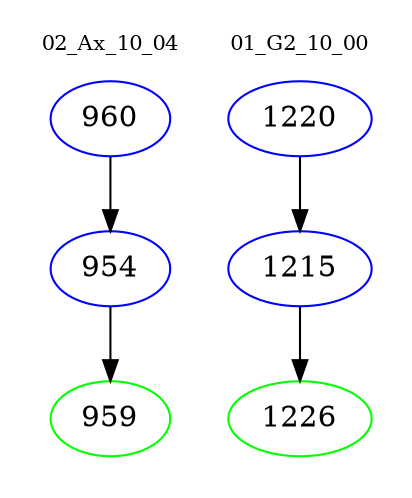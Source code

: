 digraph{
subgraph cluster_0 {
color = white
label = "02_Ax_10_04";
fontsize=10;
T0_960 [label="960", color="blue"]
T0_960 -> T0_954 [color="black"]
T0_954 [label="954", color="blue"]
T0_954 -> T0_959 [color="black"]
T0_959 [label="959", color="green"]
}
subgraph cluster_1 {
color = white
label = "01_G2_10_00";
fontsize=10;
T1_1220 [label="1220", color="blue"]
T1_1220 -> T1_1215 [color="black"]
T1_1215 [label="1215", color="blue"]
T1_1215 -> T1_1226 [color="black"]
T1_1226 [label="1226", color="green"]
}
}
